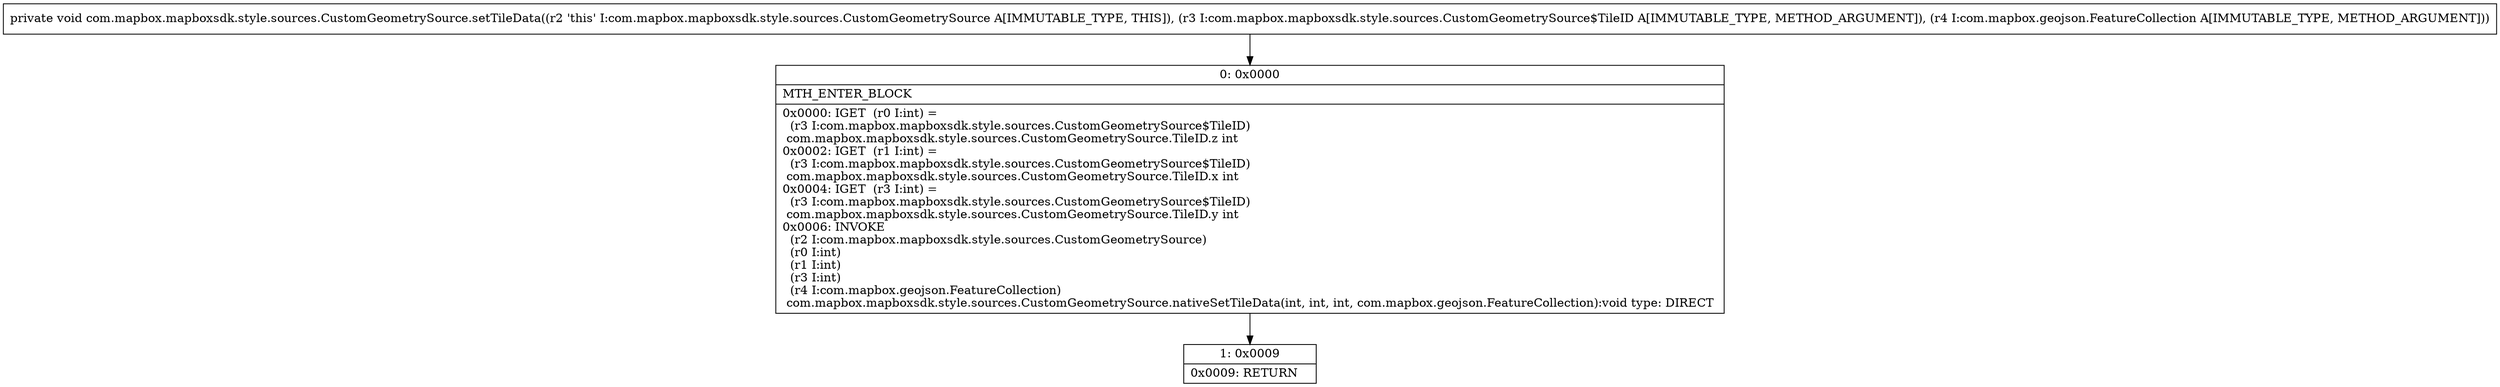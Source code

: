 digraph "CFG forcom.mapbox.mapboxsdk.style.sources.CustomGeometrySource.setTileData(Lcom\/mapbox\/mapboxsdk\/style\/sources\/CustomGeometrySource$TileID;Lcom\/mapbox\/geojson\/FeatureCollection;)V" {
Node_0 [shape=record,label="{0\:\ 0x0000|MTH_ENTER_BLOCK\l|0x0000: IGET  (r0 I:int) = \l  (r3 I:com.mapbox.mapboxsdk.style.sources.CustomGeometrySource$TileID)\l com.mapbox.mapboxsdk.style.sources.CustomGeometrySource.TileID.z int \l0x0002: IGET  (r1 I:int) = \l  (r3 I:com.mapbox.mapboxsdk.style.sources.CustomGeometrySource$TileID)\l com.mapbox.mapboxsdk.style.sources.CustomGeometrySource.TileID.x int \l0x0004: IGET  (r3 I:int) = \l  (r3 I:com.mapbox.mapboxsdk.style.sources.CustomGeometrySource$TileID)\l com.mapbox.mapboxsdk.style.sources.CustomGeometrySource.TileID.y int \l0x0006: INVOKE  \l  (r2 I:com.mapbox.mapboxsdk.style.sources.CustomGeometrySource)\l  (r0 I:int)\l  (r1 I:int)\l  (r3 I:int)\l  (r4 I:com.mapbox.geojson.FeatureCollection)\l com.mapbox.mapboxsdk.style.sources.CustomGeometrySource.nativeSetTileData(int, int, int, com.mapbox.geojson.FeatureCollection):void type: DIRECT \l}"];
Node_1 [shape=record,label="{1\:\ 0x0009|0x0009: RETURN   \l}"];
MethodNode[shape=record,label="{private void com.mapbox.mapboxsdk.style.sources.CustomGeometrySource.setTileData((r2 'this' I:com.mapbox.mapboxsdk.style.sources.CustomGeometrySource A[IMMUTABLE_TYPE, THIS]), (r3 I:com.mapbox.mapboxsdk.style.sources.CustomGeometrySource$TileID A[IMMUTABLE_TYPE, METHOD_ARGUMENT]), (r4 I:com.mapbox.geojson.FeatureCollection A[IMMUTABLE_TYPE, METHOD_ARGUMENT])) }"];
MethodNode -> Node_0;
Node_0 -> Node_1;
}

